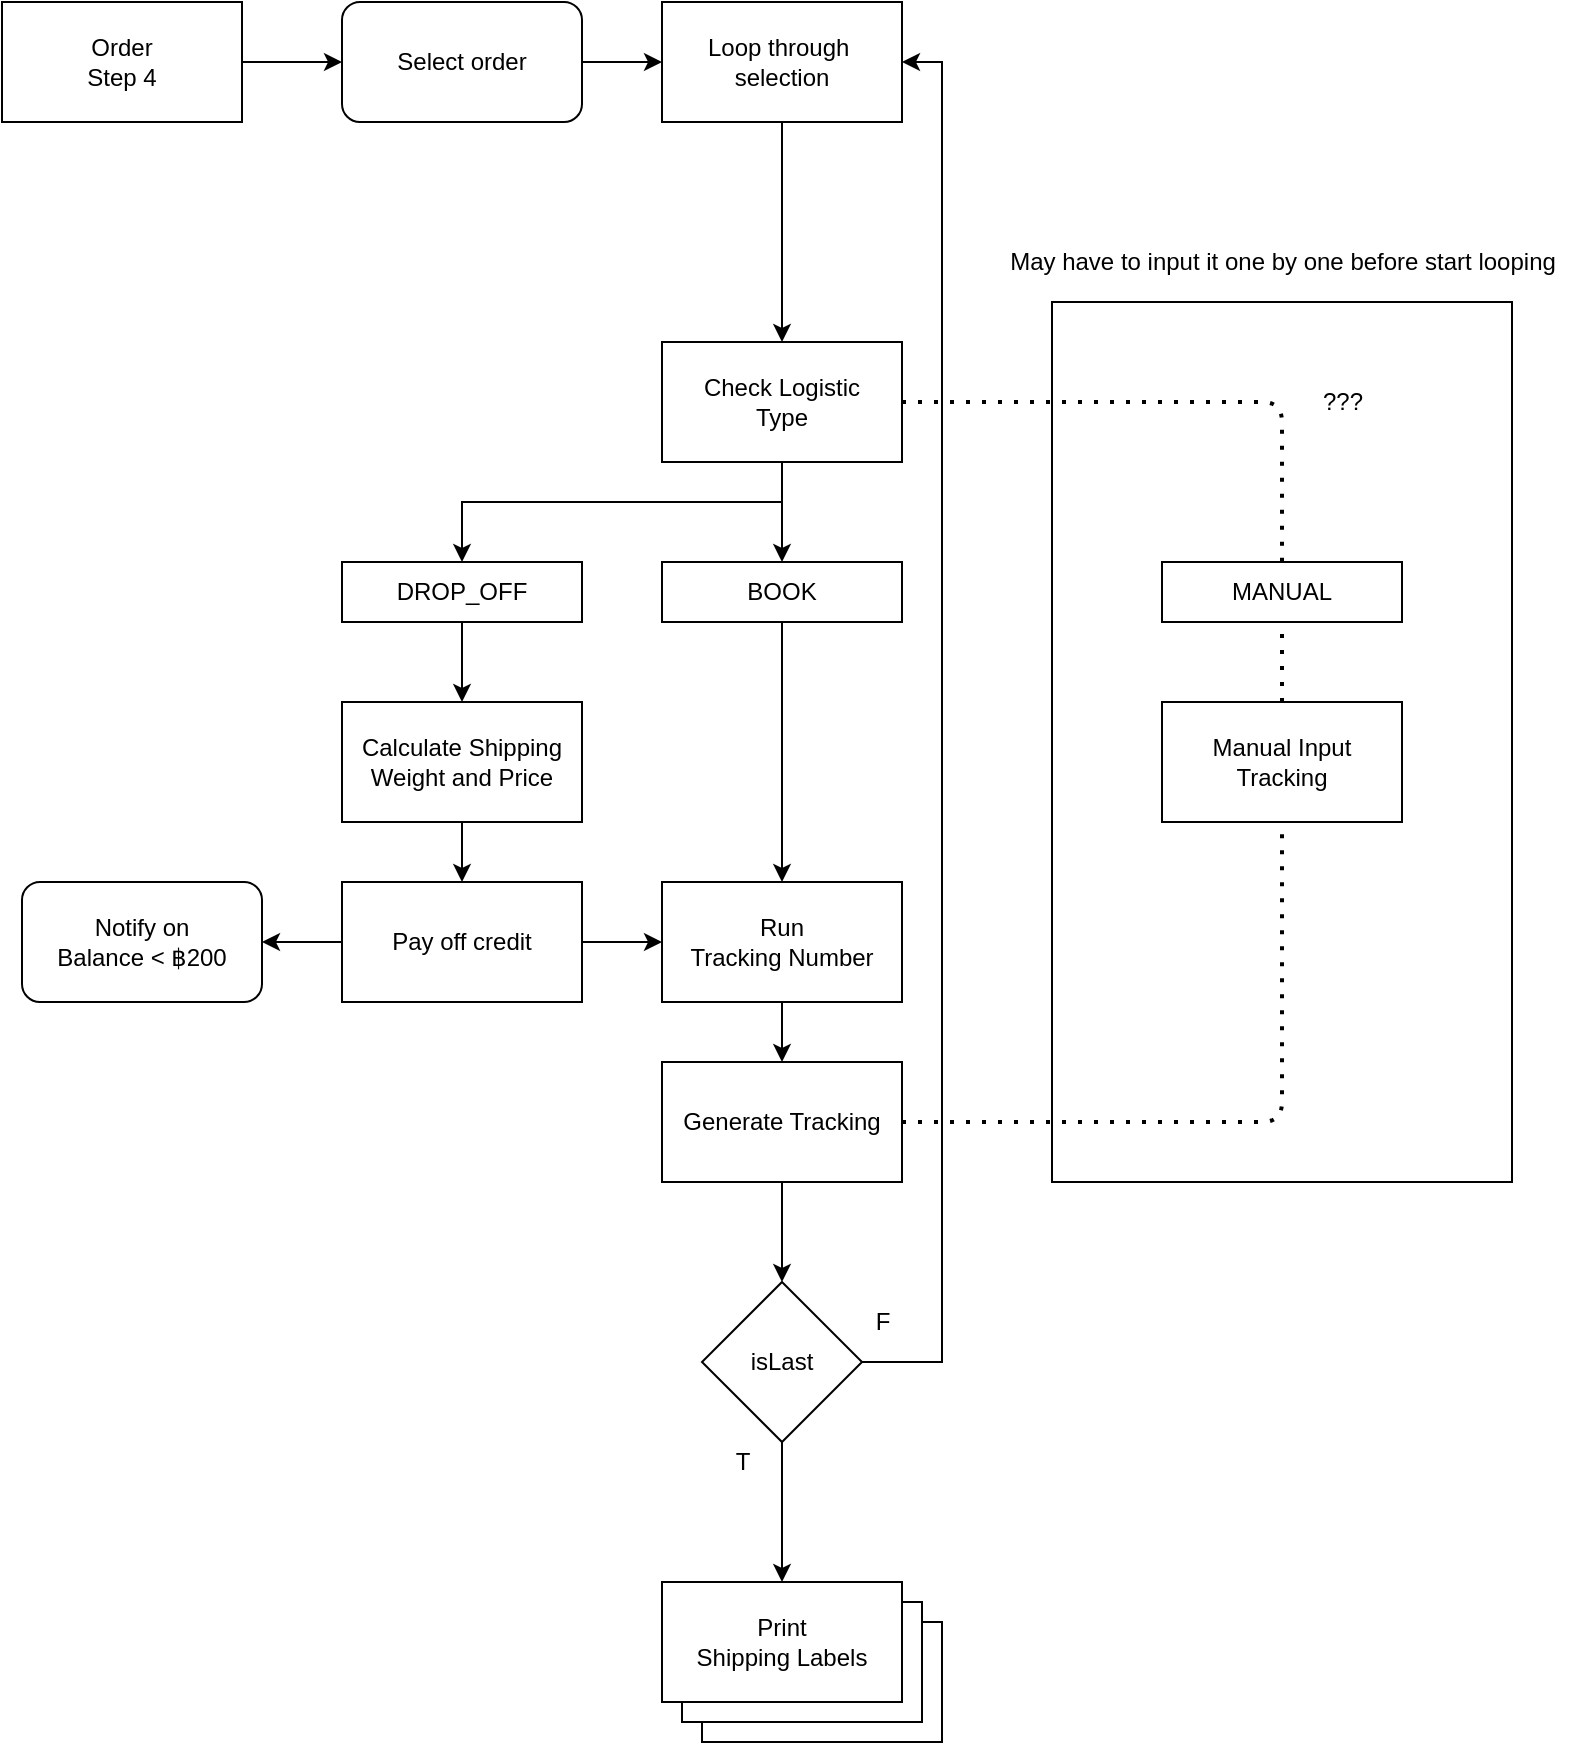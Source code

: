 <mxfile>
    <diagram id="fpVdGG_votCWVxIyqLNb" name="Page-1">
        <mxGraphModel dx="1290" dy="798" grid="1" gridSize="10" guides="1" tooltips="1" connect="1" arrows="1" fold="1" page="1" pageScale="1" pageWidth="850" pageHeight="1100" math="0" shadow="0">
            <root>
                <mxCell id="0"/>
                <mxCell id="1" parent="0"/>
                <mxCell id="50" value="" style="rounded=0;whiteSpace=wrap;html=1;" parent="1" vertex="1">
                    <mxGeometry x="535" y="160" width="230" height="440" as="geometry"/>
                </mxCell>
                <mxCell id="43" value="" style="rounded=0;whiteSpace=wrap;html=1;" parent="1" vertex="1">
                    <mxGeometry x="360" y="820" width="120" height="60" as="geometry"/>
                </mxCell>
                <mxCell id="31" value="" style="edgeStyle=orthogonalEdgeStyle;rounded=0;orthogonalLoop=1;jettySize=auto;html=1;" parent="1" source="2" target="30" edge="1">
                    <mxGeometry relative="1" as="geometry"/>
                </mxCell>
                <mxCell id="2" value="Order&lt;br&gt;Step 4" style="whiteSpace=wrap;html=1;" parent="1" vertex="1">
                    <mxGeometry x="10" y="10" width="120" height="60" as="geometry"/>
                </mxCell>
                <mxCell id="8" style="edgeStyle=orthogonalEdgeStyle;rounded=0;orthogonalLoop=1;jettySize=auto;html=1;entryX=0.5;entryY=0;entryDx=0;entryDy=0;" parent="1" source="3" target="6" edge="1">
                    <mxGeometry relative="1" as="geometry">
                        <Array as="points">
                            <mxPoint x="400" y="290"/>
                            <mxPoint x="400" y="290"/>
                        </Array>
                    </mxGeometry>
                </mxCell>
                <mxCell id="9" style="edgeStyle=orthogonalEdgeStyle;rounded=0;orthogonalLoop=1;jettySize=auto;html=1;" parent="1" source="3" target="5" edge="1">
                    <mxGeometry relative="1" as="geometry">
                        <Array as="points">
                            <mxPoint x="400" y="260"/>
                            <mxPoint x="240" y="260"/>
                        </Array>
                    </mxGeometry>
                </mxCell>
                <mxCell id="3" value="Check Logistic&lt;br&gt;Type&lt;br&gt;" style="rounded=0;whiteSpace=wrap;html=1;" parent="1" vertex="1">
                    <mxGeometry x="340" y="180" width="120" height="60" as="geometry"/>
                </mxCell>
                <mxCell id="38" style="edgeStyle=orthogonalEdgeStyle;rounded=0;orthogonalLoop=1;jettySize=auto;html=1;entryX=0.5;entryY=0;entryDx=0;entryDy=0;" parent="1" source="5" target="11" edge="1">
                    <mxGeometry relative="1" as="geometry"/>
                </mxCell>
                <mxCell id="5" value="DROP_OFF" style="rounded=0;whiteSpace=wrap;html=1;" parent="1" vertex="1">
                    <mxGeometry x="180" y="290" width="120" height="30" as="geometry"/>
                </mxCell>
                <mxCell id="39" style="edgeStyle=orthogonalEdgeStyle;rounded=0;orthogonalLoop=1;jettySize=auto;html=1;entryX=0.5;entryY=0;entryDx=0;entryDy=0;" parent="1" source="6" target="22" edge="1">
                    <mxGeometry relative="1" as="geometry"/>
                </mxCell>
                <mxCell id="6" value="BOOK" style="rounded=0;whiteSpace=wrap;html=1;" parent="1" vertex="1">
                    <mxGeometry x="340" y="290" width="120" height="30" as="geometry"/>
                </mxCell>
                <mxCell id="7" value="MANUAL" style="rounded=0;whiteSpace=wrap;html=1;" parent="1" vertex="1">
                    <mxGeometry x="590" y="290" width="120" height="30" as="geometry"/>
                </mxCell>
                <mxCell id="14" value="" style="edgeStyle=orthogonalEdgeStyle;rounded=0;orthogonalLoop=1;jettySize=auto;html=1;" parent="1" source="11" target="13" edge="1">
                    <mxGeometry relative="1" as="geometry"/>
                </mxCell>
                <mxCell id="11" value="Calculate Shipping&lt;br&gt;Weight and Price" style="rounded=0;whiteSpace=wrap;html=1;" parent="1" vertex="1">
                    <mxGeometry x="180" y="360" width="120" height="60" as="geometry"/>
                </mxCell>
                <mxCell id="24" style="edgeStyle=orthogonalEdgeStyle;rounded=0;orthogonalLoop=1;jettySize=auto;html=1;entryX=0;entryY=0.5;entryDx=0;entryDy=0;" parent="1" source="13" target="22" edge="1">
                    <mxGeometry relative="1" as="geometry"/>
                </mxCell>
                <mxCell id="29" value="" style="edgeStyle=orthogonalEdgeStyle;rounded=0;orthogonalLoop=1;jettySize=auto;html=1;" parent="1" source="13" target="28" edge="1">
                    <mxGeometry relative="1" as="geometry"/>
                </mxCell>
                <mxCell id="13" value="Pay off credit" style="rounded=0;whiteSpace=wrap;html=1;" parent="1" vertex="1">
                    <mxGeometry x="180" y="450" width="120" height="60" as="geometry"/>
                </mxCell>
                <mxCell id="46" style="edgeStyle=orthogonalEdgeStyle;rounded=0;orthogonalLoop=1;jettySize=auto;html=1;entryX=0.5;entryY=0;entryDx=0;entryDy=0;" parent="1" source="15" target="44" edge="1">
                    <mxGeometry relative="1" as="geometry"/>
                </mxCell>
                <mxCell id="15" value="Generate Tracking" style="rounded=0;whiteSpace=wrap;html=1;" parent="1" vertex="1">
                    <mxGeometry x="340" y="540" width="120" height="60" as="geometry"/>
                </mxCell>
                <mxCell id="17" value="Manual Input&lt;br&gt;Tracking" style="rounded=0;whiteSpace=wrap;html=1;" parent="1" vertex="1">
                    <mxGeometry x="590" y="360" width="120" height="60" as="geometry"/>
                </mxCell>
                <mxCell id="25" style="edgeStyle=orthogonalEdgeStyle;rounded=0;orthogonalLoop=1;jettySize=auto;html=1;entryX=0.5;entryY=0;entryDx=0;entryDy=0;" parent="1" source="22" target="15" edge="1">
                    <mxGeometry relative="1" as="geometry"/>
                </mxCell>
                <mxCell id="22" value="Run &lt;br&gt;Tracking Number" style="rounded=0;whiteSpace=wrap;html=1;" parent="1" vertex="1">
                    <mxGeometry x="340" y="450" width="120" height="60" as="geometry"/>
                </mxCell>
                <mxCell id="28" value="Notify on &lt;br&gt;Balance &amp;lt; ฿200" style="rounded=1;whiteSpace=wrap;html=1;" parent="1" vertex="1">
                    <mxGeometry x="20" y="450" width="120" height="60" as="geometry"/>
                </mxCell>
                <mxCell id="33" style="edgeStyle=orthogonalEdgeStyle;rounded=0;orthogonalLoop=1;jettySize=auto;html=1;exitX=1;exitY=0.5;exitDx=0;exitDy=0;entryX=0;entryY=0.5;entryDx=0;entryDy=0;" parent="1" source="30" target="32" edge="1">
                    <mxGeometry relative="1" as="geometry"/>
                </mxCell>
                <mxCell id="30" value="Select order" style="rounded=1;whiteSpace=wrap;html=1;" parent="1" vertex="1">
                    <mxGeometry x="180" y="10" width="120" height="60" as="geometry"/>
                </mxCell>
                <mxCell id="34" style="edgeStyle=orthogonalEdgeStyle;rounded=0;orthogonalLoop=1;jettySize=auto;html=1;entryX=0.5;entryY=0;entryDx=0;entryDy=0;" parent="1" source="32" target="3" edge="1">
                    <mxGeometry relative="1" as="geometry"/>
                </mxCell>
                <mxCell id="32" value="Loop through&amp;nbsp;&lt;br&gt;selection" style="rounded=0;whiteSpace=wrap;html=1;" parent="1" vertex="1">
                    <mxGeometry x="340" y="10" width="120" height="60" as="geometry"/>
                </mxCell>
                <mxCell id="36" value="" style="endArrow=none;dashed=1;html=1;dashPattern=1 3;strokeWidth=2;exitX=1;exitY=0.5;exitDx=0;exitDy=0;entryX=0.5;entryY=0;entryDx=0;entryDy=0;" parent="1" source="3" target="7" edge="1">
                    <mxGeometry width="50" height="50" relative="1" as="geometry">
                        <mxPoint x="550" y="210" as="sourcePoint"/>
                        <mxPoint x="890" y="210" as="targetPoint"/>
                        <Array as="points">
                            <mxPoint x="650" y="210"/>
                        </Array>
                    </mxGeometry>
                </mxCell>
                <mxCell id="37" value="???" style="text;html=1;align=center;verticalAlign=middle;resizable=0;points=[];autosize=1;" parent="1" vertex="1">
                    <mxGeometry x="660" y="200" width="40" height="20" as="geometry"/>
                </mxCell>
                <mxCell id="40" value="" style="endArrow=none;dashed=1;html=1;dashPattern=1 3;strokeWidth=2;entryX=0.5;entryY=1;entryDx=0;entryDy=0;exitX=1;exitY=0.5;exitDx=0;exitDy=0;" parent="1" source="15" target="17" edge="1">
                    <mxGeometry width="50" height="50" relative="1" as="geometry">
                        <mxPoint x="550" y="570" as="sourcePoint"/>
                        <mxPoint x="690" y="480" as="targetPoint"/>
                        <Array as="points">
                            <mxPoint x="650" y="570"/>
                        </Array>
                    </mxGeometry>
                </mxCell>
                <mxCell id="41" value="" style="endArrow=none;dashed=1;html=1;dashPattern=1 3;strokeWidth=2;entryX=0.5;entryY=1;entryDx=0;entryDy=0;exitX=0.5;exitY=0;exitDx=0;exitDy=0;" parent="1" source="17" target="7" edge="1">
                    <mxGeometry width="50" height="50" relative="1" as="geometry">
                        <mxPoint x="700" y="410" as="sourcePoint"/>
                        <mxPoint x="750" y="360" as="targetPoint"/>
                    </mxGeometry>
                </mxCell>
                <mxCell id="42" value="" style="rounded=0;whiteSpace=wrap;html=1;" parent="1" vertex="1">
                    <mxGeometry x="350" y="810" width="120" height="60" as="geometry"/>
                </mxCell>
                <mxCell id="26" value="Print&lt;br&gt;Shipping Labels" style="rounded=0;whiteSpace=wrap;html=1;" parent="1" vertex="1">
                    <mxGeometry x="340" y="800" width="120" height="60" as="geometry"/>
                </mxCell>
                <mxCell id="45" style="edgeStyle=orthogonalEdgeStyle;rounded=0;orthogonalLoop=1;jettySize=auto;html=1;entryX=0.5;entryY=0;entryDx=0;entryDy=0;" parent="1" source="44" target="26" edge="1">
                    <mxGeometry relative="1" as="geometry"/>
                </mxCell>
                <mxCell id="47" style="edgeStyle=orthogonalEdgeStyle;rounded=0;orthogonalLoop=1;jettySize=auto;html=1;entryX=1;entryY=0.5;entryDx=0;entryDy=0;" parent="1" source="44" target="32" edge="1">
                    <mxGeometry relative="1" as="geometry">
                        <Array as="points">
                            <mxPoint x="480" y="690"/>
                            <mxPoint x="480" y="40"/>
                        </Array>
                    </mxGeometry>
                </mxCell>
                <mxCell id="44" value="isLast" style="rhombus;whiteSpace=wrap;html=1;" parent="1" vertex="1">
                    <mxGeometry x="360" y="650" width="80" height="80" as="geometry"/>
                </mxCell>
                <mxCell id="48" value="F" style="text;html=1;align=center;verticalAlign=middle;resizable=0;points=[];autosize=1;" parent="1" vertex="1">
                    <mxGeometry x="440" y="660" width="20" height="20" as="geometry"/>
                </mxCell>
                <mxCell id="49" value="T" style="text;html=1;align=center;verticalAlign=middle;resizable=0;points=[];autosize=1;" parent="1" vertex="1">
                    <mxGeometry x="370" y="730" width="20" height="20" as="geometry"/>
                </mxCell>
                <mxCell id="51" value="May have to input it one by one before start looping" style="text;html=1;align=center;verticalAlign=middle;resizable=0;points=[];autosize=1;" parent="1" vertex="1">
                    <mxGeometry x="505" y="130" width="290" height="20" as="geometry"/>
                </mxCell>
            </root>
        </mxGraphModel>
    </diagram>
</mxfile>